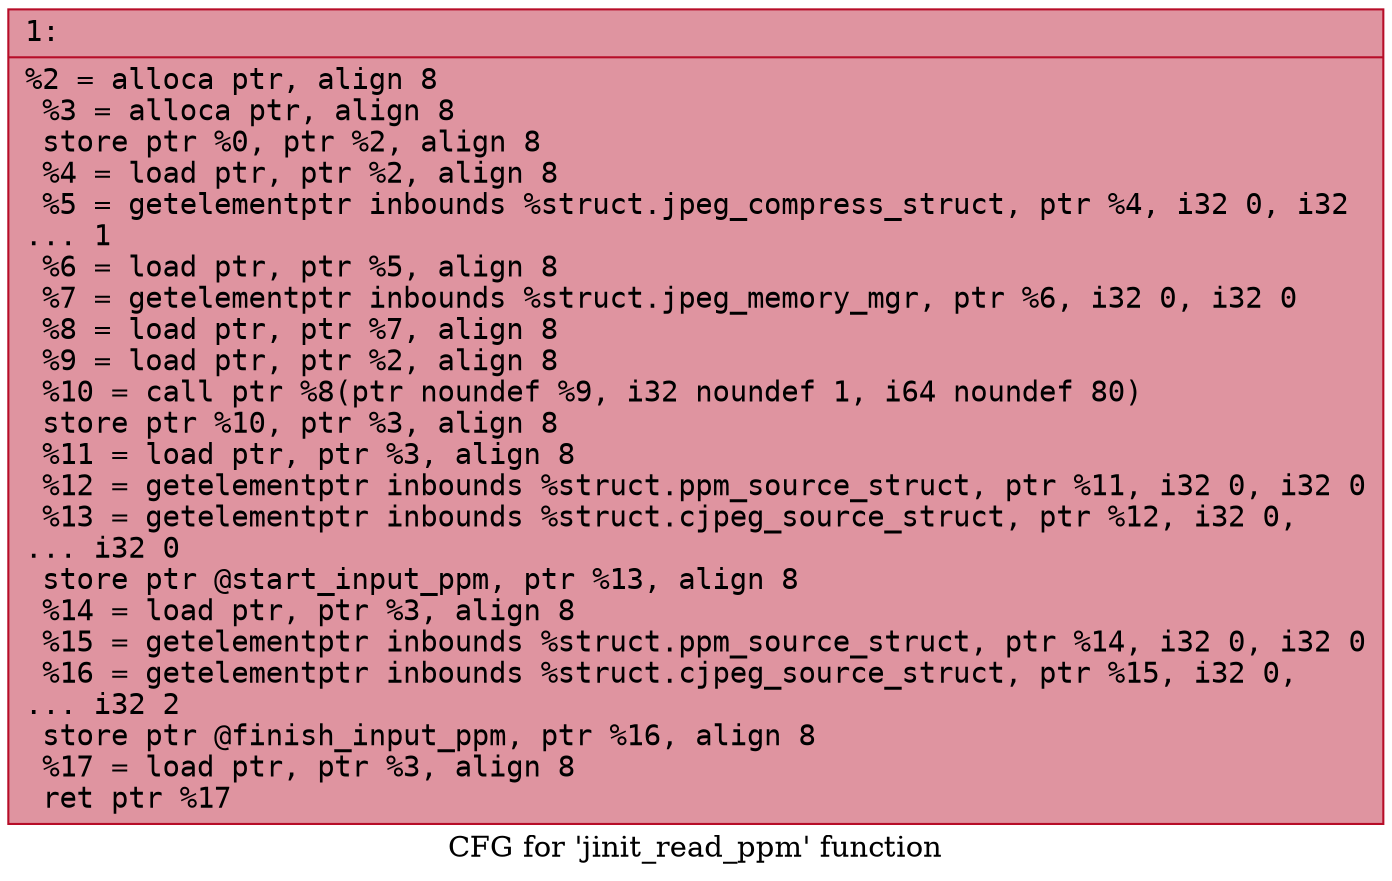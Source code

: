 digraph "CFG for 'jinit_read_ppm' function" {
	label="CFG for 'jinit_read_ppm' function";

	Node0x6000008361c0 [shape=record,color="#b70d28ff", style=filled, fillcolor="#b70d2870" fontname="Courier",label="{1:\l|  %2 = alloca ptr, align 8\l  %3 = alloca ptr, align 8\l  store ptr %0, ptr %2, align 8\l  %4 = load ptr, ptr %2, align 8\l  %5 = getelementptr inbounds %struct.jpeg_compress_struct, ptr %4, i32 0, i32\l... 1\l  %6 = load ptr, ptr %5, align 8\l  %7 = getelementptr inbounds %struct.jpeg_memory_mgr, ptr %6, i32 0, i32 0\l  %8 = load ptr, ptr %7, align 8\l  %9 = load ptr, ptr %2, align 8\l  %10 = call ptr %8(ptr noundef %9, i32 noundef 1, i64 noundef 80)\l  store ptr %10, ptr %3, align 8\l  %11 = load ptr, ptr %3, align 8\l  %12 = getelementptr inbounds %struct.ppm_source_struct, ptr %11, i32 0, i32 0\l  %13 = getelementptr inbounds %struct.cjpeg_source_struct, ptr %12, i32 0,\l... i32 0\l  store ptr @start_input_ppm, ptr %13, align 8\l  %14 = load ptr, ptr %3, align 8\l  %15 = getelementptr inbounds %struct.ppm_source_struct, ptr %14, i32 0, i32 0\l  %16 = getelementptr inbounds %struct.cjpeg_source_struct, ptr %15, i32 0,\l... i32 2\l  store ptr @finish_input_ppm, ptr %16, align 8\l  %17 = load ptr, ptr %3, align 8\l  ret ptr %17\l}"];
}
